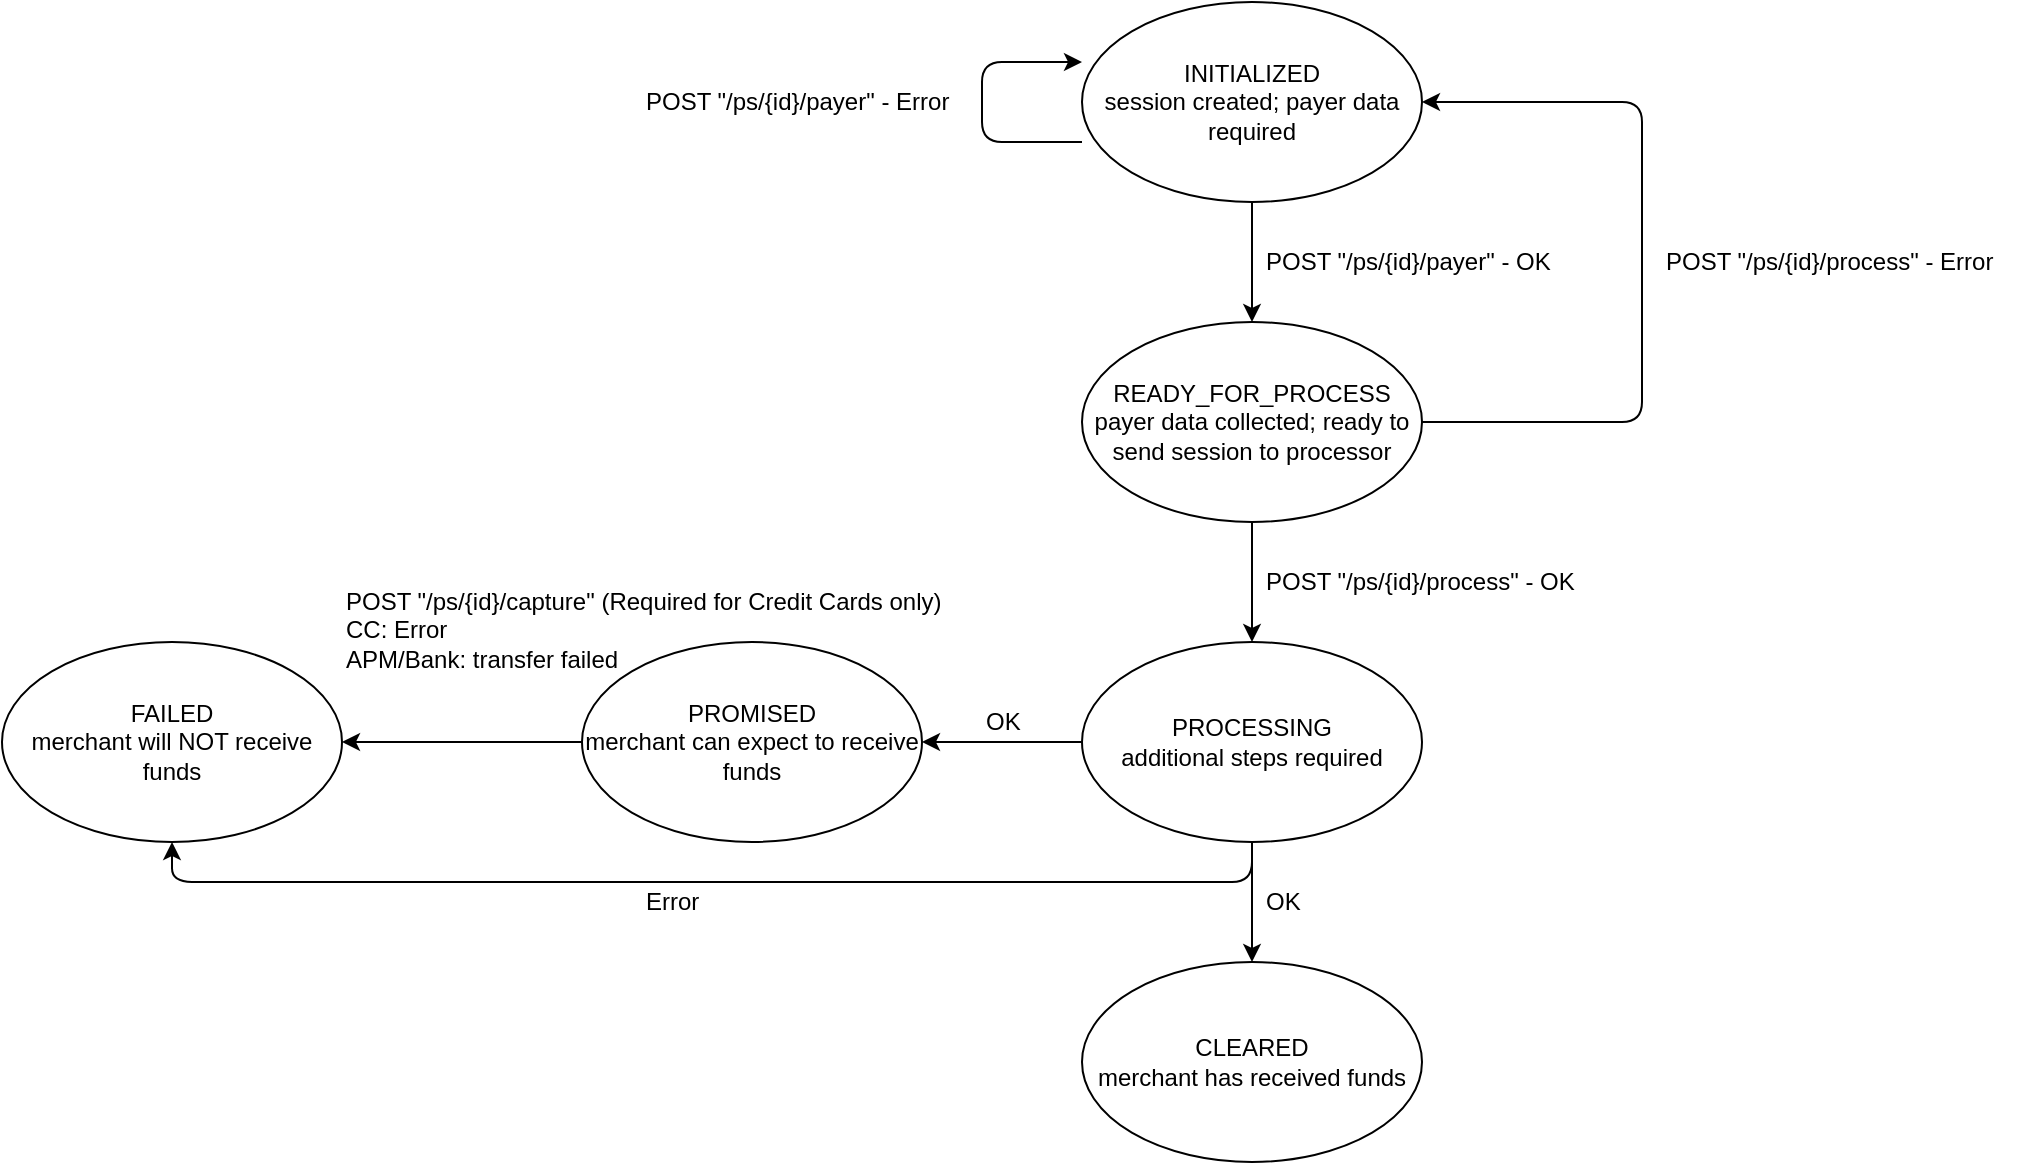 <mxfile version="12.5.3" type="device"><diagram id="I8nUCiBNdSoWnWXdiyUj" name="Page-1"><mxGraphModel dx="1106" dy="830" grid="1" gridSize="10" guides="1" tooltips="1" connect="1" arrows="1" fold="1" page="1" pageScale="1" pageWidth="4681" pageHeight="3300" math="0" shadow="0"><root><mxCell id="0"/><mxCell id="1" parent="0"/><mxCell id="HvRCkNFcvcY-dJnOpJMe-18" style="edgeStyle=orthogonalEdgeStyle;rounded=0;orthogonalLoop=1;jettySize=auto;html=1;exitX=0.5;exitY=1;exitDx=0;exitDy=0;entryX=0.5;entryY=0;entryDx=0;entryDy=0;" edge="1" parent="1" source="HvRCkNFcvcY-dJnOpJMe-1" target="HvRCkNFcvcY-dJnOpJMe-2"><mxGeometry relative="1" as="geometry"/></mxCell><mxCell id="HvRCkNFcvcY-dJnOpJMe-1" value="INITIALIZED&lt;br&gt;session created; payer data required" style="ellipse;whiteSpace=wrap;html=1;" vertex="1" parent="1"><mxGeometry x="540" width="170" height="100" as="geometry"/></mxCell><mxCell id="HvRCkNFcvcY-dJnOpJMe-17" style="edgeStyle=orthogonalEdgeStyle;rounded=0;orthogonalLoop=1;jettySize=auto;html=1;exitX=0.5;exitY=1;exitDx=0;exitDy=0;entryX=0.5;entryY=0;entryDx=0;entryDy=0;" edge="1" parent="1" source="HvRCkNFcvcY-dJnOpJMe-2" target="HvRCkNFcvcY-dJnOpJMe-6"><mxGeometry relative="1" as="geometry"/></mxCell><mxCell id="HvRCkNFcvcY-dJnOpJMe-35" style="edgeStyle=orthogonalEdgeStyle;rounded=1;orthogonalLoop=1;jettySize=auto;html=1;exitX=1;exitY=0.5;exitDx=0;exitDy=0;entryX=1;entryY=0.5;entryDx=0;entryDy=0;" edge="1" parent="1" source="HvRCkNFcvcY-dJnOpJMe-2" target="HvRCkNFcvcY-dJnOpJMe-1"><mxGeometry relative="1" as="geometry"><Array as="points"><mxPoint x="820" y="210"/><mxPoint x="820" y="50"/></Array></mxGeometry></mxCell><mxCell id="HvRCkNFcvcY-dJnOpJMe-2" value="READY_FOR_PROCESS&lt;br&gt;payer data collected; ready to send session to processor" style="ellipse;whiteSpace=wrap;html=1;" vertex="1" parent="1"><mxGeometry x="540" y="160" width="170" height="100" as="geometry"/></mxCell><mxCell id="HvRCkNFcvcY-dJnOpJMe-16" style="edgeStyle=orthogonalEdgeStyle;rounded=0;orthogonalLoop=1;jettySize=auto;html=1;exitX=0;exitY=0.5;exitDx=0;exitDy=0;entryX=1;entryY=0.5;entryDx=0;entryDy=0;" edge="1" parent="1" source="HvRCkNFcvcY-dJnOpJMe-6" target="HvRCkNFcvcY-dJnOpJMe-7"><mxGeometry relative="1" as="geometry"/></mxCell><mxCell id="HvRCkNFcvcY-dJnOpJMe-19" style="edgeStyle=orthogonalEdgeStyle;rounded=0;orthogonalLoop=1;jettySize=auto;html=1;exitX=0.5;exitY=1;exitDx=0;exitDy=0;entryX=0.5;entryY=0;entryDx=0;entryDy=0;" edge="1" parent="1" source="HvRCkNFcvcY-dJnOpJMe-6" target="HvRCkNFcvcY-dJnOpJMe-9"><mxGeometry relative="1" as="geometry"/></mxCell><mxCell id="HvRCkNFcvcY-dJnOpJMe-32" style="edgeStyle=orthogonalEdgeStyle;rounded=1;orthogonalLoop=1;jettySize=auto;html=1;exitX=0.5;exitY=1;exitDx=0;exitDy=0;entryX=0.5;entryY=1;entryDx=0;entryDy=0;" edge="1" parent="1" source="HvRCkNFcvcY-dJnOpJMe-6" target="HvRCkNFcvcY-dJnOpJMe-8"><mxGeometry relative="1" as="geometry"/></mxCell><mxCell id="HvRCkNFcvcY-dJnOpJMe-6" value="PROCESSING&lt;br&gt;additional steps required" style="ellipse;whiteSpace=wrap;html=1;" vertex="1" parent="1"><mxGeometry x="540" y="320" width="170" height="100" as="geometry"/></mxCell><mxCell id="HvRCkNFcvcY-dJnOpJMe-20" style="edgeStyle=orthogonalEdgeStyle;rounded=0;orthogonalLoop=1;jettySize=auto;html=1;exitX=0;exitY=0.5;exitDx=0;exitDy=0;entryX=1;entryY=0.5;entryDx=0;entryDy=0;" edge="1" parent="1" source="HvRCkNFcvcY-dJnOpJMe-7" target="HvRCkNFcvcY-dJnOpJMe-8"><mxGeometry relative="1" as="geometry"/></mxCell><mxCell id="HvRCkNFcvcY-dJnOpJMe-7" value="PROMISED&lt;br&gt;merchant can expect to receive funds" style="ellipse;whiteSpace=wrap;html=1;" vertex="1" parent="1"><mxGeometry x="290" y="320" width="170" height="100" as="geometry"/></mxCell><mxCell id="HvRCkNFcvcY-dJnOpJMe-8" value="FAILED&lt;br&gt;merchant will NOT receive funds" style="ellipse;whiteSpace=wrap;html=1;" vertex="1" parent="1"><mxGeometry y="320" width="170" height="100" as="geometry"/></mxCell><mxCell id="HvRCkNFcvcY-dJnOpJMe-9" value="CLEARED&lt;br&gt;merchant has received funds" style="ellipse;whiteSpace=wrap;html=1;" vertex="1" parent="1"><mxGeometry x="540" y="480" width="170" height="100" as="geometry"/></mxCell><mxCell id="HvRCkNFcvcY-dJnOpJMe-14" value="OK" style="text;html=1;resizable=0;points=[];autosize=1;align=left;verticalAlign=top;spacingTop=-4;" vertex="1" parent="1"><mxGeometry x="490" y="350" width="30" height="20" as="geometry"/></mxCell><mxCell id="HvRCkNFcvcY-dJnOpJMe-22" value="OK" style="text;html=1;resizable=0;points=[];autosize=1;align=left;verticalAlign=top;spacingTop=-4;" vertex="1" parent="1"><mxGeometry x="630" y="440" width="30" height="20" as="geometry"/></mxCell><mxCell id="HvRCkNFcvcY-dJnOpJMe-23" value="POST &quot;/ps/{id}/payer&quot;&amp;nbsp;- OK" style="text;html=1;resizable=0;points=[];autosize=1;align=left;verticalAlign=top;spacingTop=-4;" vertex="1" parent="1"><mxGeometry x="630" y="120" width="160" height="20" as="geometry"/></mxCell><mxCell id="HvRCkNFcvcY-dJnOpJMe-24" value="POST &quot;/ps/{id}/process&quot; - OK" style="text;html=1;resizable=0;points=[];autosize=1;align=left;verticalAlign=top;spacingTop=-4;" vertex="1" parent="1"><mxGeometry x="630" y="280" width="170" height="20" as="geometry"/></mxCell><mxCell id="HvRCkNFcvcY-dJnOpJMe-25" value="POST &quot;/ps/{id}/capture&quot; (Required for Credit Cards only)&lt;br&gt;CC: Error&lt;br&gt;APM/Bank: transfer failed" style="text;html=1;resizable=0;points=[];autosize=1;align=left;verticalAlign=top;spacingTop=-4;" vertex="1" parent="1"><mxGeometry x="170" y="290" width="310" height="40" as="geometry"/></mxCell><mxCell id="HvRCkNFcvcY-dJnOpJMe-30" value="POST &quot;/ps/{id}/payer&quot;&amp;nbsp;- Error" style="text;html=1;resizable=0;points=[];autosize=1;align=left;verticalAlign=top;spacingTop=-4;" vertex="1" parent="1"><mxGeometry x="320" y="40" width="170" height="20" as="geometry"/></mxCell><mxCell id="HvRCkNFcvcY-dJnOpJMe-31" value="" style="endArrow=classic;html=1;rounded=1;" edge="1" parent="1"><mxGeometry width="50" height="50" relative="1" as="geometry"><mxPoint x="540" y="70" as="sourcePoint"/><mxPoint x="540" y="30" as="targetPoint"/><Array as="points"><mxPoint x="490" y="70"/><mxPoint x="490" y="30"/></Array></mxGeometry></mxCell><mxCell id="HvRCkNFcvcY-dJnOpJMe-34" value="Error" style="text;html=1;resizable=0;points=[];autosize=1;align=left;verticalAlign=top;spacingTop=-4;" vertex="1" parent="1"><mxGeometry x="320" y="440" width="40" height="20" as="geometry"/></mxCell><mxCell id="HvRCkNFcvcY-dJnOpJMe-36" value="POST &quot;/ps/{id}/process&quot;&amp;nbsp;- Error" style="text;html=1;resizable=0;points=[];autosize=1;align=left;verticalAlign=top;spacingTop=-4;" vertex="1" parent="1"><mxGeometry x="830" y="120" width="180" height="20" as="geometry"/></mxCell></root></mxGraphModel></diagram></mxfile>